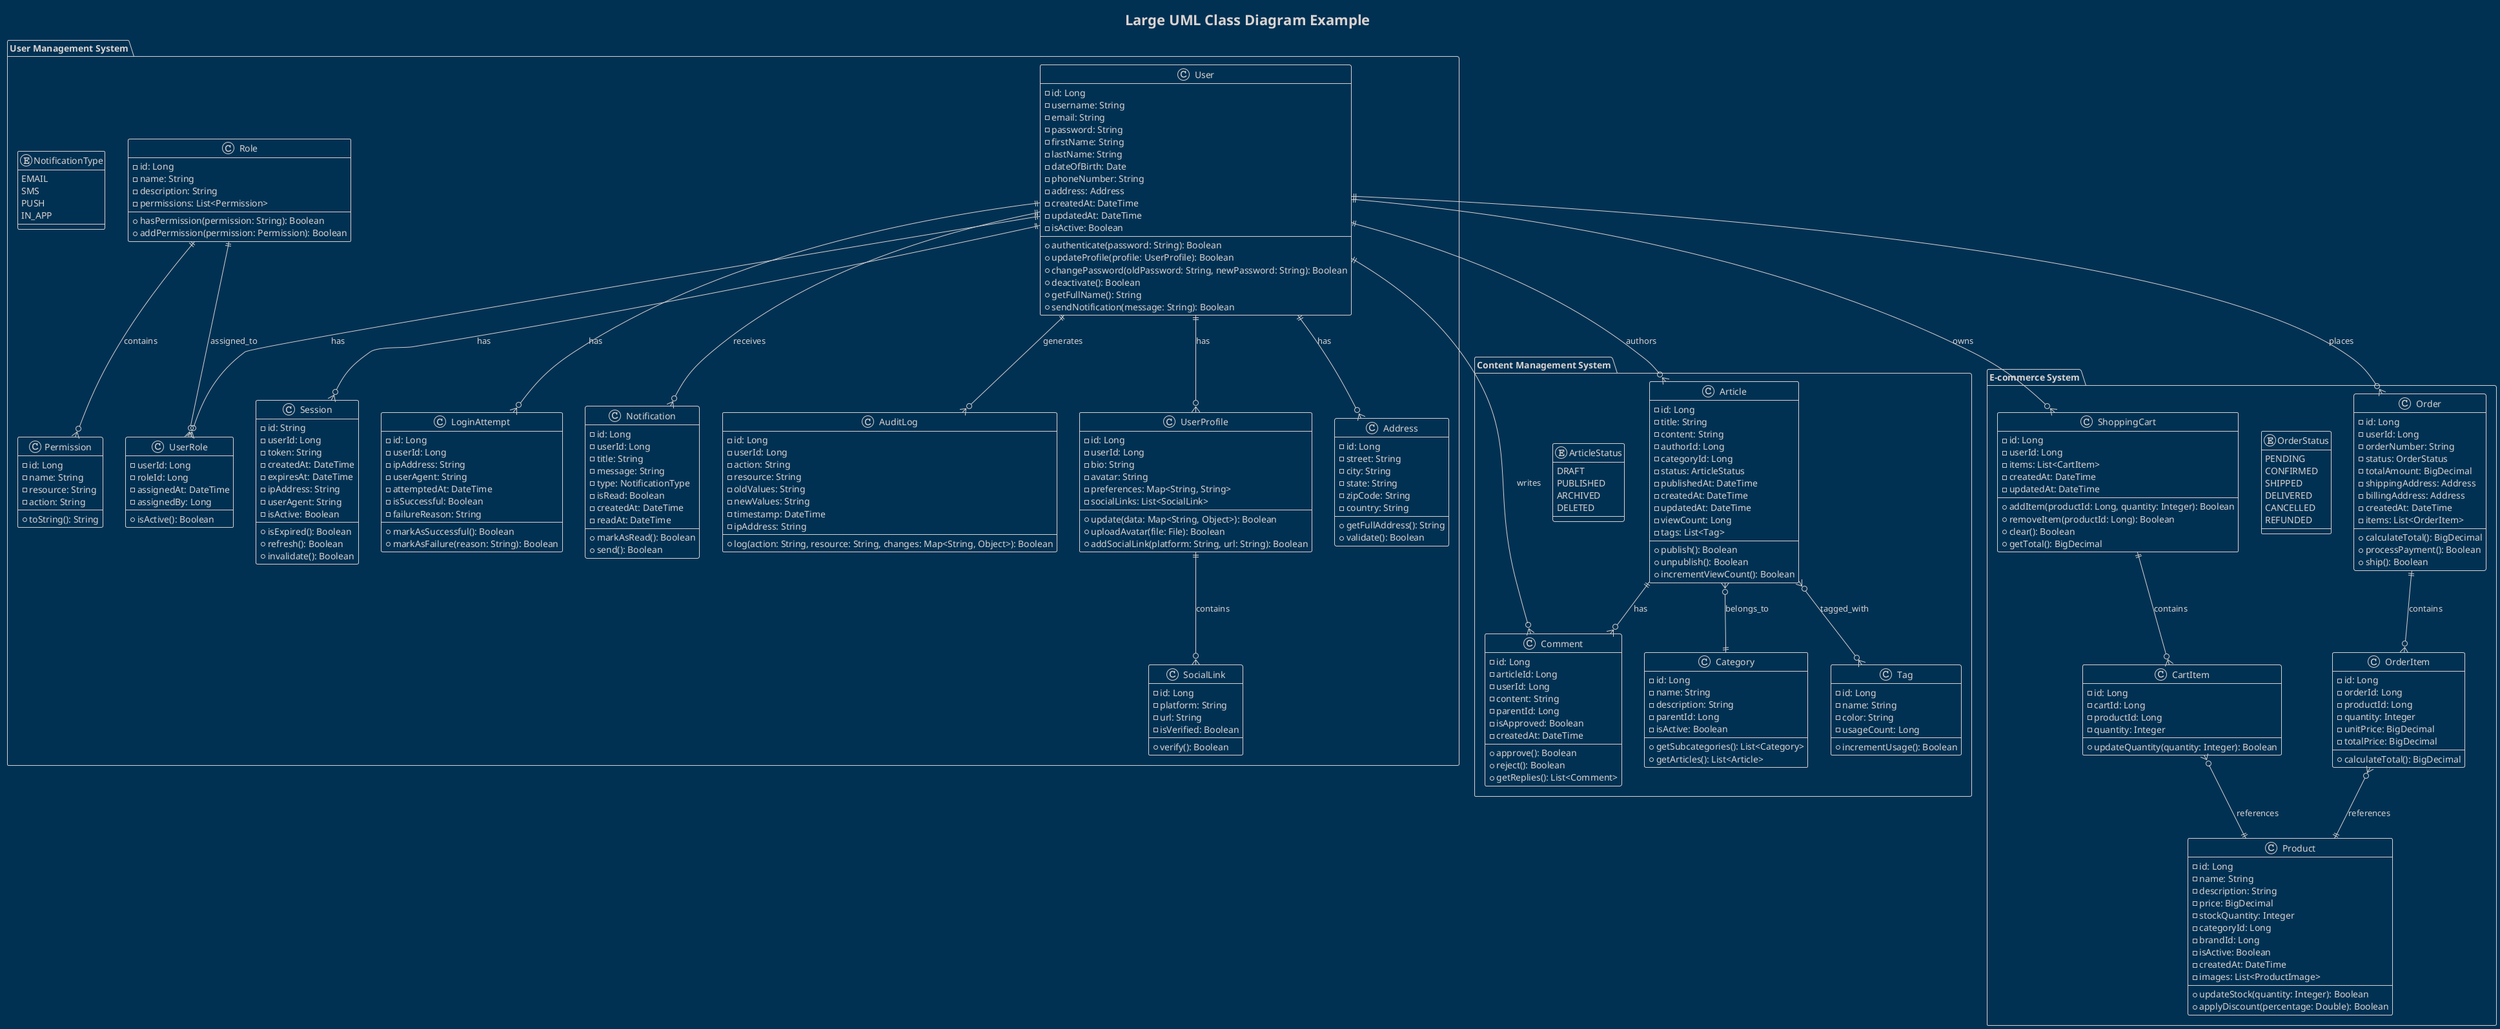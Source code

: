 @startuml
!theme blueprint
title Large UML Class Diagram Example

package "User Management System" {
    class User {
        -id: Long
        -username: String
        -email: String
        -password: String
        -firstName: String
        -lastName: String
        -dateOfBirth: Date
        -phoneNumber: String
        -address: Address
        -createdAt: DateTime
        -updatedAt: DateTime
        -isActive: Boolean
        +authenticate(password: String): Boolean
        +updateProfile(profile: UserProfile): Boolean
        +changePassword(oldPassword: String, newPassword: String): Boolean
        +deactivate(): Boolean
        +getFullName(): String
        +sendNotification(message: String): Boolean
    }

    class UserProfile {
        -id: Long
        -userId: Long
        -bio: String
        -avatar: String
        -preferences: Map<String, String>
        -socialLinks: List<SocialLink>
        +update(data: Map<String, Object>): Boolean
        +uploadAvatar(file: File): Boolean
        +addSocialLink(platform: String, url: String): Boolean
    }

    class Address {
        -id: Long
        -street: String
        -city: String
        -state: String
        -zipCode: String
        -country: String
        +getFullAddress(): String
        +validate(): Boolean
    }

    class SocialLink {
        -id: Long
        -platform: String
        -url: String
        -isVerified: Boolean
        +verify(): Boolean
    }

    class Role {
        -id: Long
        -name: String
        -description: String
        -permissions: List<Permission>
        +hasPermission(permission: String): Boolean
        +addPermission(permission: Permission): Boolean
    }

    class Permission {
        -id: Long
        -name: String
        -resource: String
        -action: String
        +toString(): String
    }

    class UserRole {
        -userId: Long
        -roleId: Long
        -assignedAt: DateTime
        -assignedBy: Long
        +isActive(): Boolean
    }

    class Session {
        -id: String
        -userId: Long
        -token: String
        -createdAt: DateTime
        -expiresAt: DateTime
        -ipAddress: String
        -userAgent: String
        -isActive: Boolean
        +isExpired(): Boolean
        +refresh(): Boolean
        +invalidate(): Boolean
    }

    class LoginAttempt {
        -id: Long
        -userId: Long
        -ipAddress: String
        -userAgent: String
        -attemptedAt: DateTime
        -isSuccessful: Boolean
        -failureReason: String
        +markAsSuccessful(): Boolean
        +markAsFailure(reason: String): Boolean
    }

    class Notification {
        -id: Long
        -userId: Long
        -title: String
        -message: String
        -type: NotificationType
        -isRead: Boolean
        -createdAt: DateTime
        -readAt: DateTime
        +markAsRead(): Boolean
        +send(): Boolean
    }

    enum NotificationType {
        EMAIL
        SMS
        PUSH
        IN_APP
    }

    class AuditLog {
        -id: Long
        -userId: Long
        -action: String
        -resource: String
        -oldValues: String
        -newValues: String
        -timestamp: DateTime
        -ipAddress: String
        +log(action: String, resource: String, changes: Map<String, Object>): Boolean
    }
}

package "Content Management System" {
    class Article {
        -id: Long
        -title: String
        -content: String
        -authorId: Long
        -categoryId: Long
        -status: ArticleStatus
        -publishedAt: DateTime
        -createdAt: DateTime
        -updatedAt: DateTime
        -viewCount: Long
        -tags: List<Tag>
        +publish(): Boolean
        +unpublish(): Boolean
        +incrementViewCount(): Boolean
    }

    enum ArticleStatus {
        DRAFT
        PUBLISHED
        ARCHIVED
        DELETED
    }

    class Category {
        -id: Long
        -name: String
        -description: String
        -parentId: Long
        -isActive: Boolean
        +getSubcategories(): List<Category>
        +getArticles(): List<Article>
    }

    class Tag {
        -id: Long
        -name: String
        -color: String
        -usageCount: Long
        +incrementUsage(): Boolean
    }

    class Comment {
        -id: Long
        -articleId: Long
        -userId: Long
        -content: String
        -parentId: Long
        -isApproved: Boolean
        -createdAt: DateTime
        +approve(): Boolean
        +reject(): Boolean
        +getReplies(): List<Comment>
    }
}

package "E-commerce System" {
    class Product {
        -id: Long
        -name: String
        -description: String
        -price: BigDecimal
        -stockQuantity: Integer
        -categoryId: Long
        -brandId: Long
        -isActive: Boolean
        -createdAt: DateTime
        -images: List<ProductImage>
        +updateStock(quantity: Integer): Boolean
        +applyDiscount(percentage: Double): Boolean
    }

    class Order {
        -id: Long
        -userId: Long
        -orderNumber: String
        -status: OrderStatus
        -totalAmount: BigDecimal
        -shippingAddress: Address
        -billingAddress: Address
        -createdAt: DateTime
        -items: List<OrderItem>
        +calculateTotal(): BigDecimal
        +processPayment(): Boolean
        +ship(): Boolean
    }

    enum OrderStatus {
        PENDING
        CONFIRMED
        SHIPPED
        DELIVERED
        CANCELLED
        REFUNDED
    }

    class OrderItem {
        -id: Long
        -orderId: Long
        -productId: Long
        -quantity: Integer
        -unitPrice: BigDecimal
        -totalPrice: BigDecimal
        +calculateTotal(): BigDecimal
    }

    class ShoppingCart {
        -id: Long
        -userId: Long
        -items: List<CartItem>
        -createdAt: DateTime
        -updatedAt: DateTime
        +addItem(productId: Long, quantity: Integer): Boolean
        +removeItem(productId: Long): Boolean
        +clear(): Boolean
        +getTotal(): BigDecimal
    }

    class CartItem {
        -id: Long
        -cartId: Long
        -productId: Long
        -quantity: Integer
        +updateQuantity(quantity: Integer): Boolean
    }
}

' Relationships
User ||--o{ UserProfile : has
User ||--o{ Address : has
User ||--o{ Session : has
User ||--o{ LoginAttempt : has
User ||--o{ Notification : receives
User ||--o{ AuditLog : generates
User ||--o{ Article : authors
User ||--o{ Comment : writes
User ||--o{ Order : places
User ||--o{ ShoppingCart : owns

UserProfile ||--o{ SocialLink : contains
User ||--o{ UserRole : has
Role ||--o{ UserRole : assigned_to
Role ||--o{ Permission : contains

Article ||--o{ Comment : has
Article }o--|| Category : belongs_to
Article }o--o{ Tag : tagged_with

Order ||--o{ OrderItem : contains
OrderItem }o--|| Product : references
ShoppingCart ||--o{ CartItem : contains
CartItem }o--|| Product : references

@enduml 